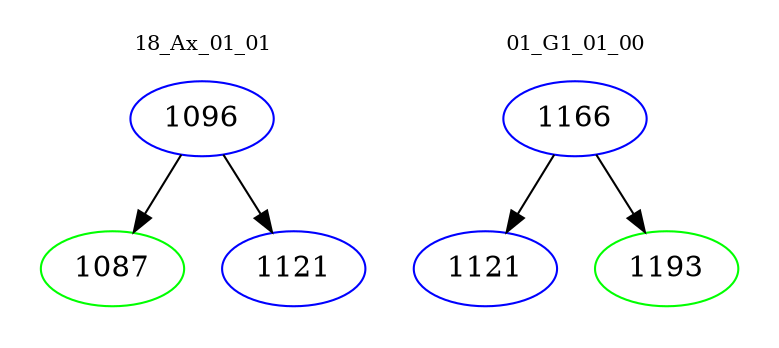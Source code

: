 digraph{
subgraph cluster_0 {
color = white
label = "18_Ax_01_01";
fontsize=10;
T0_1096 [label="1096", color="blue"]
T0_1096 -> T0_1087 [color="black"]
T0_1087 [label="1087", color="green"]
T0_1096 -> T0_1121 [color="black"]
T0_1121 [label="1121", color="blue"]
}
subgraph cluster_1 {
color = white
label = "01_G1_01_00";
fontsize=10;
T1_1166 [label="1166", color="blue"]
T1_1166 -> T1_1121 [color="black"]
T1_1121 [label="1121", color="blue"]
T1_1166 -> T1_1193 [color="black"]
T1_1193 [label="1193", color="green"]
}
}

